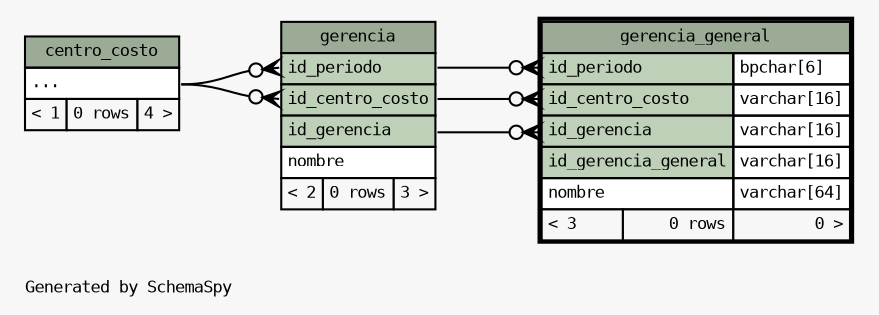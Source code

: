 // dot 2.38.0 on Linux 3.16.0-4-amd64
// SchemaSpy rev 590
digraph "twoDegreesRelationshipsDiagram" {
  graph [
    rankdir="RL"
    bgcolor="#f7f7f7"
    label="\nGenerated by SchemaSpy"
    labeljust="l"
    nodesep="0.18"
    ranksep="0.46"
    fontname="monospace"
    fontsize="8"
  ];
  node [
    fontname="monospace"
    fontsize="8"
    shape="plaintext"
  ];
  edge [
    arrowsize="0.8"
  ];
  "gerencia":"id_centro_costo":w -> "centro_costo":"elipses":e [arrowhead=none dir=back arrowtail=crowodot];
  "gerencia":"id_periodo":w -> "centro_costo":"elipses":e [arrowhead=none dir=back arrowtail=crowodot];
  "gerencia_general":"id_centro_costo":w -> "gerencia":"id_centro_costo":e [arrowhead=none dir=back arrowtail=crowodot];
  "gerencia_general":"id_gerencia":w -> "gerencia":"id_gerencia":e [arrowhead=none dir=back arrowtail=crowodot];
  "gerencia_general":"id_periodo":w -> "gerencia":"id_periodo":e [arrowhead=none dir=back arrowtail=crowodot];
  "centro_costo" [
    label=<
    <TABLE BORDER="0" CELLBORDER="1" CELLSPACING="0" BGCOLOR="#ffffff">
      <TR><TD COLSPAN="3" BGCOLOR="#9bab96" ALIGN="CENTER">centro_costo</TD></TR>
      <TR><TD PORT="elipses" COLSPAN="3" ALIGN="LEFT">...</TD></TR>
      <TR><TD ALIGN="LEFT" BGCOLOR="#f7f7f7">&lt; 1</TD><TD ALIGN="RIGHT" BGCOLOR="#f7f7f7">0 rows</TD><TD ALIGN="RIGHT" BGCOLOR="#f7f7f7">4 &gt;</TD></TR>
    </TABLE>>
    URL="centro_costo.html"
    tooltip="centro_costo"
  ];
  "gerencia" [
    label=<
    <TABLE BORDER="0" CELLBORDER="1" CELLSPACING="0" BGCOLOR="#ffffff">
      <TR><TD COLSPAN="3" BGCOLOR="#9bab96" ALIGN="CENTER">gerencia</TD></TR>
      <TR><TD PORT="id_periodo" COLSPAN="3" BGCOLOR="#bed1b8" ALIGN="LEFT">id_periodo</TD></TR>
      <TR><TD PORT="id_centro_costo" COLSPAN="3" BGCOLOR="#bed1b8" ALIGN="LEFT">id_centro_costo</TD></TR>
      <TR><TD PORT="id_gerencia" COLSPAN="3" BGCOLOR="#bed1b8" ALIGN="LEFT">id_gerencia</TD></TR>
      <TR><TD PORT="nombre" COLSPAN="3" ALIGN="LEFT">nombre</TD></TR>
      <TR><TD ALIGN="LEFT" BGCOLOR="#f7f7f7">&lt; 2</TD><TD ALIGN="RIGHT" BGCOLOR="#f7f7f7">0 rows</TD><TD ALIGN="RIGHT" BGCOLOR="#f7f7f7">3 &gt;</TD></TR>
    </TABLE>>
    URL="gerencia.html"
    tooltip="gerencia"
  ];
  "gerencia_general" [
    label=<
    <TABLE BORDER="2" CELLBORDER="1" CELLSPACING="0" BGCOLOR="#ffffff">
      <TR><TD COLSPAN="3" BGCOLOR="#9bab96" ALIGN="CENTER">gerencia_general</TD></TR>
      <TR><TD PORT="id_periodo" COLSPAN="2" BGCOLOR="#bed1b8" ALIGN="LEFT">id_periodo</TD><TD PORT="id_periodo.type" ALIGN="LEFT">bpchar[6]</TD></TR>
      <TR><TD PORT="id_centro_costo" COLSPAN="2" BGCOLOR="#bed1b8" ALIGN="LEFT">id_centro_costo</TD><TD PORT="id_centro_costo.type" ALIGN="LEFT">varchar[16]</TD></TR>
      <TR><TD PORT="id_gerencia" COLSPAN="2" BGCOLOR="#bed1b8" ALIGN="LEFT">id_gerencia</TD><TD PORT="id_gerencia.type" ALIGN="LEFT">varchar[16]</TD></TR>
      <TR><TD PORT="id_gerencia_general" COLSPAN="2" BGCOLOR="#bed1b8" ALIGN="LEFT">id_gerencia_general</TD><TD PORT="id_gerencia_general.type" ALIGN="LEFT">varchar[16]</TD></TR>
      <TR><TD PORT="nombre" COLSPAN="2" ALIGN="LEFT">nombre</TD><TD PORT="nombre.type" ALIGN="LEFT">varchar[64]</TD></TR>
      <TR><TD ALIGN="LEFT" BGCOLOR="#f7f7f7">&lt; 3</TD><TD ALIGN="RIGHT" BGCOLOR="#f7f7f7">0 rows</TD><TD ALIGN="RIGHT" BGCOLOR="#f7f7f7">0 &gt;</TD></TR>
    </TABLE>>
    URL="gerencia_general.html"
    tooltip="gerencia_general"
  ];
}
